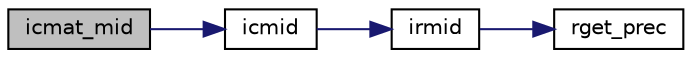 digraph "icmat_mid"
{
  edge [fontname="Helvetica",fontsize="10",labelfontname="Helvetica",labelfontsize="10"];
  node [fontname="Helvetica",fontsize="10",shape=record];
  rankdir="LR";
  Node241 [label="icmat_mid",height=0.2,width=0.4,color="black", fillcolor="grey75", style="filled", fontcolor="black"];
  Node241 -> Node242 [color="midnightblue",fontsize="10",style="solid",fontname="Helvetica"];
  Node242 [label="icmid",height=0.2,width=0.4,color="black", fillcolor="white", style="filled",URL="$icmulti_8c.html#a1577bd41d285d9e458d1ac570060ab1b",tooltip="区間の中心 [m-r,m+r]=[x0,x1] "];
  Node242 -> Node243 [color="midnightblue",fontsize="10",style="solid",fontname="Helvetica"];
  Node243 [label="irmid",height=0.2,width=0.4,color="black", fillcolor="white", style="filled",URL="$irmulti_8c.html#ac400e7144421b05bfdf7feed9b039ed6",tooltip="区間の中心 [m-r,m+r]=[x0,x1] "];
  Node243 -> Node244 [color="midnightblue",fontsize="10",style="solid",fontname="Helvetica"];
  Node244 [label="rget_prec",height=0.2,width=0.4,color="black", fillcolor="white", style="filled",URL="$is__rmulti_8h.html#ad9bc8d534620527dc3c46ef4c9d04442",tooltip="rmulti型の浮動小数点数の精度(ビット数)を取得. "];
}
